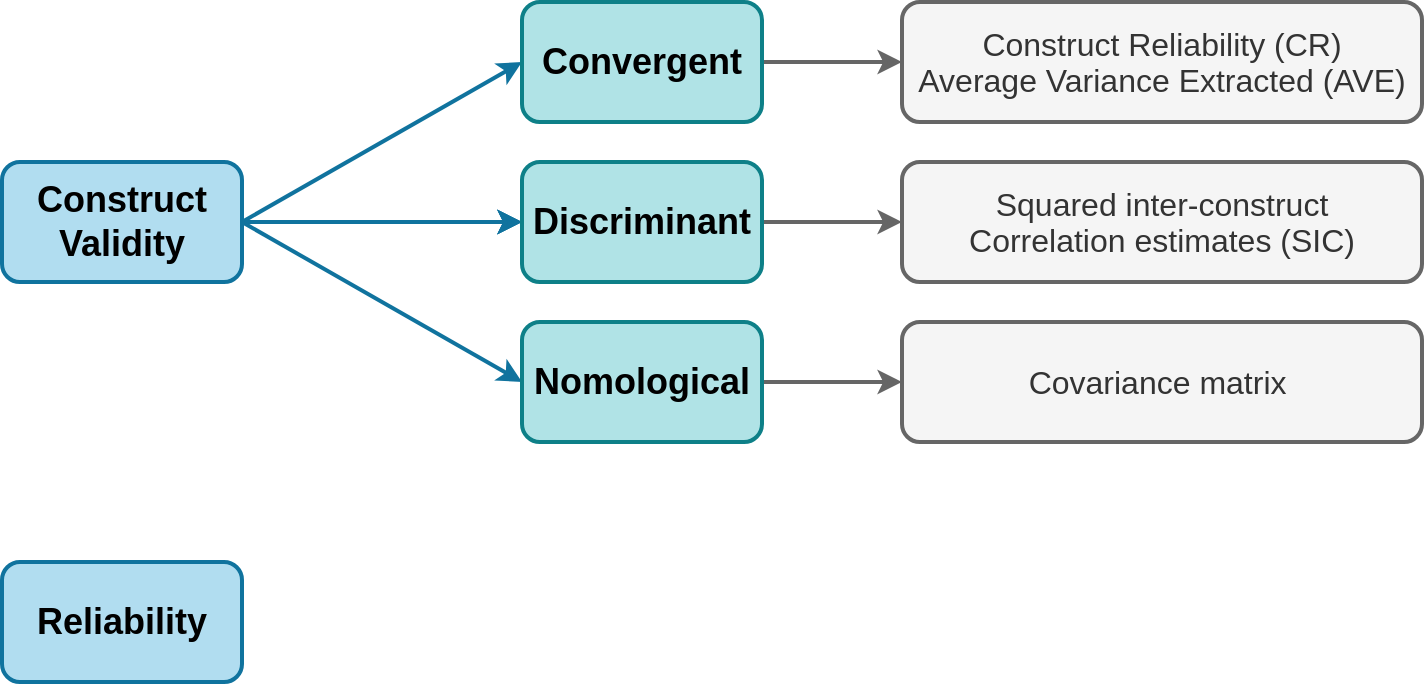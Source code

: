 <mxfile version="24.7.16" pages="2">
  <diagram name="Page-1" id="w3nEUvxMJf7GmxIXHxUg">
    <mxGraphModel dx="2074" dy="1120" grid="1" gridSize="10" guides="1" tooltips="1" connect="1" arrows="1" fold="1" page="1" pageScale="1" pageWidth="827" pageHeight="1169" math="0" shadow="0">
      <root>
        <mxCell id="0" />
        <mxCell id="1" parent="0" />
        <mxCell id="nGJrXAePtixMJo7Ur1Bc-3" value="" style="rounded=0;orthogonalLoop=1;jettySize=auto;html=1;exitX=1;exitY=0.5;exitDx=0;exitDy=0;entryX=0;entryY=0.5;entryDx=0;entryDy=0;fontFamily=Helvetica;fontStyle=1;fontSize=18;fillColor=#b1ddf0;strokeColor=#10739e;strokeWidth=2;" parent="1" source="nGJrXAePtixMJo7Ur1Bc-1" target="nGJrXAePtixMJo7Ur1Bc-2" edge="1">
          <mxGeometry relative="1" as="geometry" />
        </mxCell>
        <mxCell id="nGJrXAePtixMJo7Ur1Bc-5" value="" style="edgeStyle=orthogonalEdgeStyle;rounded=0;orthogonalLoop=1;jettySize=auto;html=1;fontFamily=Helvetica;fontStyle=1;fontSize=18;fillColor=#b1ddf0;strokeColor=#10739e;strokeWidth=2;" parent="1" source="nGJrXAePtixMJo7Ur1Bc-1" target="nGJrXAePtixMJo7Ur1Bc-4" edge="1">
          <mxGeometry relative="1" as="geometry" />
        </mxCell>
        <mxCell id="nGJrXAePtixMJo7Ur1Bc-6" value="" style="edgeStyle=orthogonalEdgeStyle;rounded=0;orthogonalLoop=1;jettySize=auto;html=1;fontFamily=Helvetica;fontStyle=1;fontSize=18;fillColor=#b1ddf0;strokeColor=#10739e;strokeWidth=2;" parent="1" source="nGJrXAePtixMJo7Ur1Bc-1" target="nGJrXAePtixMJo7Ur1Bc-4" edge="1">
          <mxGeometry relative="1" as="geometry" />
        </mxCell>
        <mxCell id="nGJrXAePtixMJo7Ur1Bc-8" value="" style="edgeStyle=orthogonalEdgeStyle;rounded=0;orthogonalLoop=1;jettySize=auto;html=1;fontFamily=Helvetica;fontStyle=1;fontSize=18;fillColor=#b1ddf0;strokeColor=#10739e;strokeWidth=2;" parent="1" source="nGJrXAePtixMJo7Ur1Bc-1" target="nGJrXAePtixMJo7Ur1Bc-4" edge="1">
          <mxGeometry relative="1" as="geometry" />
        </mxCell>
        <mxCell id="nGJrXAePtixMJo7Ur1Bc-10" value="" style="rounded=0;orthogonalLoop=1;jettySize=auto;html=1;exitX=1;exitY=0.5;exitDx=0;exitDy=0;entryX=0;entryY=0.5;entryDx=0;entryDy=0;fontFamily=Helvetica;fontStyle=1;fontSize=18;fillColor=#b1ddf0;strokeColor=#10739e;strokeWidth=2;" parent="1" source="nGJrXAePtixMJo7Ur1Bc-1" target="nGJrXAePtixMJo7Ur1Bc-9" edge="1">
          <mxGeometry relative="1" as="geometry" />
        </mxCell>
        <mxCell id="nGJrXAePtixMJo7Ur1Bc-1" value="Construct&lt;br style=&quot;font-size: 18px;&quot;&gt;Validity" style="rounded=1;whiteSpace=wrap;html=1;fontFamily=Helvetica;fontStyle=1;fontSize=18;fillColor=#b1ddf0;strokeColor=#10739e;strokeWidth=2;" parent="1" vertex="1">
          <mxGeometry x="60" y="160" width="120" height="60" as="geometry" />
        </mxCell>
        <mxCell id="nGJrXAePtixMJo7Ur1Bc-15" value="" style="edgeStyle=orthogonalEdgeStyle;rounded=0;orthogonalLoop=1;jettySize=auto;html=1;fillColor=#f5f5f5;strokeColor=#666666;strokeWidth=2;fontFamily=Helvetica;" parent="1" source="nGJrXAePtixMJo7Ur1Bc-2" target="nGJrXAePtixMJo7Ur1Bc-14" edge="1">
          <mxGeometry relative="1" as="geometry" />
        </mxCell>
        <mxCell id="nGJrXAePtixMJo7Ur1Bc-2" value="Convergent" style="whiteSpace=wrap;html=1;rounded=1;fontFamily=Helvetica;fontStyle=1;fontSize=18;fillColor=#b0e3e6;strokeColor=#0e8088;strokeWidth=2;" parent="1" vertex="1">
          <mxGeometry x="320" y="80" width="120" height="60" as="geometry" />
        </mxCell>
        <mxCell id="nGJrXAePtixMJo7Ur1Bc-17" value="" style="edgeStyle=orthogonalEdgeStyle;rounded=0;orthogonalLoop=1;jettySize=auto;html=1;fillColor=#f5f5f5;strokeColor=#666666;strokeWidth=2;fontFamily=Helvetica;" parent="1" source="nGJrXAePtixMJo7Ur1Bc-4" target="nGJrXAePtixMJo7Ur1Bc-16" edge="1">
          <mxGeometry relative="1" as="geometry" />
        </mxCell>
        <mxCell id="nGJrXAePtixMJo7Ur1Bc-4" value="&lt;p style=&quot;margin: 0px; font-variant-numeric: normal; font-variant-east-asian: normal; font-variant-alternates: normal; font-size-adjust: none; font-kerning: auto; font-optical-sizing: auto; font-feature-settings: normal; font-variation-settings: normal; font-variant-position: normal; font-stretch: normal; font-size: 18px; line-height: normal; text-align: start;&quot; class=&quot;p1&quot;&gt;&lt;span style=&quot;font-size: 18px;&quot;&gt;Discriminant&lt;/span&gt;&lt;/p&gt;" style="whiteSpace=wrap;html=1;rounded=1;fontFamily=Helvetica;fontStyle=1;fontSize=18;fillColor=#b0e3e6;strokeColor=#0e8088;strokeWidth=2;" parent="1" vertex="1">
          <mxGeometry x="320" y="160" width="120" height="60" as="geometry" />
        </mxCell>
        <mxCell id="nGJrXAePtixMJo7Ur1Bc-19" value="" style="edgeStyle=orthogonalEdgeStyle;rounded=0;orthogonalLoop=1;jettySize=auto;html=1;fillColor=#f5f5f5;strokeColor=#666666;strokeWidth=2;fontFamily=Helvetica;" parent="1" source="nGJrXAePtixMJo7Ur1Bc-9" target="nGJrXAePtixMJo7Ur1Bc-18" edge="1">
          <mxGeometry relative="1" as="geometry" />
        </mxCell>
        <mxCell id="nGJrXAePtixMJo7Ur1Bc-9" value="&lt;p style=&quot;margin: 0px; font-variant-numeric: normal; font-variant-east-asian: normal; font-variant-alternates: normal; font-size-adjust: none; font-kerning: auto; font-optical-sizing: auto; font-feature-settings: normal; font-variation-settings: normal; font-variant-position: normal; font-stretch: normal; font-size: 18px; line-height: normal; text-align: start;&quot; class=&quot;p1&quot;&gt;&lt;span style=&quot;font-size: 18px;&quot;&gt;Nomological&lt;/span&gt;&lt;/p&gt;" style="whiteSpace=wrap;html=1;rounded=1;fontFamily=Helvetica;fontStyle=1;fontSize=18;fillColor=#b0e3e6;strokeColor=#0e8088;strokeWidth=2;" parent="1" vertex="1">
          <mxGeometry x="320" y="240" width="120" height="60" as="geometry" />
        </mxCell>
        <mxCell id="nGJrXAePtixMJo7Ur1Bc-13" value="Reliability" style="rounded=1;whiteSpace=wrap;html=1;fontFamily=Helvetica;fontStyle=1;fontSize=18;fillColor=#b1ddf0;strokeColor=#10739e;strokeWidth=2;" parent="1" vertex="1">
          <mxGeometry x="60" y="360" width="120" height="60" as="geometry" />
        </mxCell>
        <mxCell id="nGJrXAePtixMJo7Ur1Bc-14" value="&lt;p class=&quot;p1&quot; style=&quot;margin: 0px; font-variant-numeric: normal; font-variant-east-asian: normal; font-variant-alternates: normal; font-size-adjust: none; font-kerning: auto; font-optical-sizing: auto; font-feature-settings: normal; font-variation-settings: normal; font-variant-position: normal; font-stretch: normal; font-size: 16px; line-height: normal;&quot;&gt;&lt;span style=&quot;font-size: 16px;&quot;&gt;Construct Reliability (CR)&lt;br style=&quot;font-size: 16px;&quot;&gt;&lt;/span&gt;&lt;/p&gt;&lt;p class=&quot;p1&quot; style=&quot;margin: 0px; font-variant-numeric: normal; font-variant-east-asian: normal; font-variant-alternates: normal; font-size-adjust: none; font-kerning: auto; font-optical-sizing: auto; font-feature-settings: normal; font-variation-settings: normal; font-variant-position: normal; font-stretch: normal; font-size: 16px; line-height: normal;&quot;&gt;&lt;span style=&quot;font-size: 16px;&quot;&gt;Average Variance&amp;nbsp;&lt;/span&gt;&lt;span style=&quot;background-color: initial; font-size: 16px;&quot;&gt;Extracted (AVE)&lt;/span&gt;&lt;/p&gt;" style="whiteSpace=wrap;html=1;fontSize=16;fontFamily=Helvetica;fillColor=#f5f5f5;strokeColor=#666666;rounded=1;fontStyle=0;strokeWidth=2;align=center;fontColor=#333333;" parent="1" vertex="1">
          <mxGeometry x="510" y="80" width="260" height="60" as="geometry" />
        </mxCell>
        <mxCell id="nGJrXAePtixMJo7Ur1Bc-16" value="&lt;p style=&quot;margin: 0px; font-variant-numeric: normal; font-variant-east-asian: normal; font-variant-alternates: normal; font-size-adjust: none; font-kerning: auto; font-optical-sizing: auto; font-feature-settings: normal; font-variation-settings: normal; font-variant-position: normal; font-weight: 400; font-stretch: normal; font-size: 16px; line-height: normal;&quot; class=&quot;p1&quot;&gt;&lt;span style=&quot;font-size: 16px;&quot;&gt;Squared inter-construct Correlation&amp;nbsp;&lt;/span&gt;&lt;span style=&quot;background-color: initial; font-size: 16px;&quot;&gt;estimates (SIC)&lt;/span&gt;&lt;/p&gt;" style="whiteSpace=wrap;html=1;fontSize=16;fontFamily=Helvetica;fillColor=#f5f5f5;strokeColor=#666666;rounded=1;fontStyle=1;strokeWidth=2;align=center;fontColor=#333333;" parent="1" vertex="1">
          <mxGeometry x="510" y="160" width="260" height="60" as="geometry" />
        </mxCell>
        <mxCell id="nGJrXAePtixMJo7Ur1Bc-18" value="&lt;p style=&quot;margin: 0px; font-variant-numeric: normal; font-variant-east-asian: normal; font-variant-alternates: normal; font-size-adjust: none; font-kerning: auto; font-optical-sizing: auto; font-feature-settings: normal; font-variation-settings: normal; font-variant-position: normal; font-weight: 400; font-stretch: normal; font-size: 16px; line-height: normal;&quot; class=&quot;p1&quot;&gt;&lt;span style=&quot;font-size: 16px;&quot;&gt;Covariance matrix&amp;nbsp;&lt;/span&gt;&lt;/p&gt;" style="whiteSpace=wrap;html=1;fontSize=16;fontFamily=Helvetica;fillColor=#f5f5f5;strokeColor=#666666;rounded=1;fontStyle=1;strokeWidth=2;align=center;fontColor=#333333;" parent="1" vertex="1">
          <mxGeometry x="510" y="240" width="260" height="60" as="geometry" />
        </mxCell>
      </root>
    </mxGraphModel>
  </diagram>
  <diagram id="W9eQB2Hu34Jo9rBZ6WpV" name="Page-2">
    <mxGraphModel dx="2901" dy="1120" grid="1" gridSize="10" guides="1" tooltips="1" connect="1" arrows="1" fold="1" page="1" pageScale="1" pageWidth="827" pageHeight="1169" math="0" shadow="0">
      <root>
        <mxCell id="0" />
        <mxCell id="1" parent="0" />
        <mxCell id="LdfGX_S3GA8jF4STTDH1-3" value="" style="edgeStyle=orthogonalEdgeStyle;rounded=0;orthogonalLoop=1;jettySize=auto;html=1;strokeWidth=2;" edge="1" parent="1" source="LdfGX_S3GA8jF4STTDH1-1" target="LdfGX_S3GA8jF4STTDH1-2">
          <mxGeometry relative="1" as="geometry" />
        </mxCell>
        <mxCell id="LdfGX_S3GA8jF4STTDH1-1" value="&lt;p style=&quot;margin: 0px; font-variant-numeric: normal; font-variant-east-asian: normal; font-variant-alternates: normal; font-size-adjust: none; font-kerning: auto; font-optical-sizing: auto; font-feature-settings: normal; font-variation-settings: normal; font-variant-position: normal; font-stretch: normal; font-size: 16px; line-height: normal; color: rgb(14, 14, 14);&quot; class=&quot;p1&quot;&gt;&lt;span style=&quot;color: rgb(0, 0, 0); font-size: 19px;&quot;&gt;Number of item&lt;/span&gt;&lt;br&gt;50&lt;/p&gt;" style="rounded=1;whiteSpace=wrap;html=1;fontFamily=Helvetica;fontStyle=1;fontSize=18;fillColor=#b1ddf0;strokeColor=#10739e;strokeWidth=2;align=center;" vertex="1" parent="1">
          <mxGeometry x="-450" y="390" width="230" height="60" as="geometry" />
        </mxCell>
        <mxCell id="LdfGX_S3GA8jF4STTDH1-6" value="" style="edgeStyle=orthogonalEdgeStyle;rounded=0;orthogonalLoop=1;jettySize=auto;html=1;strokeWidth=2;" edge="1" parent="1" source="LdfGX_S3GA8jF4STTDH1-2" target="LdfGX_S3GA8jF4STTDH1-5">
          <mxGeometry relative="1" as="geometry" />
        </mxCell>
        <mxCell id="LdfGX_S3GA8jF4STTDH1-2" value="&lt;p style=&quot;margin: 0px; font-variant-numeric: normal; font-variant-east-asian: normal; font-variant-alternates: normal; font-size-adjust: none; font-kerning: auto; font-optical-sizing: auto; font-feature-settings: normal; font-variation-settings: normal; font-variant-position: normal; font-weight: 400; font-stretch: normal; font-size: 16px; line-height: normal; color: rgb(14, 14, 14);&quot; class=&quot;p1&quot;&gt;&lt;span style=&quot;color: rgb(0, 0, 0); font-size: 19px; font-weight: 700;&quot;&gt;Number of item&lt;/span&gt;&lt;b&gt;&lt;br&gt;40&lt;/b&gt;&lt;/p&gt;" style="rounded=1;whiteSpace=wrap;html=1;fontFamily=Helvetica;fontStyle=1;fontSize=18;fillColor=#b1ddf0;strokeColor=#10739e;strokeWidth=2;align=center;" vertex="1" parent="1">
          <mxGeometry x="-450" y="525" width="230" height="60" as="geometry" />
        </mxCell>
        <mxCell id="LdfGX_S3GA8jF4STTDH1-4" value="Review by&amp;nbsp;&lt;span style=&quot;font-size: 19px; background-color: initial;&quot;&gt;experts (10)&lt;/span&gt;" style="text;html=1;align=left;verticalAlign=middle;whiteSpace=wrap;rounded=0;fontSize=19;fontStyle=1;strokeWidth=2;" vertex="1" parent="1">
          <mxGeometry x="-320" y="470" width="220" height="30" as="geometry" />
        </mxCell>
        <mxCell id="LdfGX_S3GA8jF4STTDH1-5" value="&lt;p style=&quot;margin: 0px; font-variant-numeric: normal; font-variant-east-asian: normal; font-variant-alternates: normal; font-size-adjust: none; font-kerning: auto; font-optical-sizing: auto; font-feature-settings: normal; font-variation-settings: normal; font-variant-position: normal; font-weight: 400; font-stretch: normal; font-size: 16px; line-height: normal; color: rgb(14, 14, 14);&quot; class=&quot;p1&quot;&gt;&lt;span style=&quot;color: rgb(0, 0, 0); font-size: 19px; font-weight: 700;&quot;&gt;Number of item&lt;/span&gt;&lt;b&gt;&lt;br&gt;31&lt;/b&gt;&lt;/p&gt;" style="rounded=1;whiteSpace=wrap;html=1;fontFamily=Helvetica;fontStyle=1;fontSize=18;fillColor=#b1ddf0;strokeColor=#10739e;strokeWidth=2;align=center;" vertex="1" parent="1">
          <mxGeometry x="-450" y="690" width="230" height="60" as="geometry" />
        </mxCell>
        <mxCell id="LdfGX_S3GA8jF4STTDH1-7" value="Cross loaded (7) &lt;br&gt;or not loaded (2)&lt;br&gt;in the PCA analysis&amp;nbsp;" style="text;html=1;align=left;verticalAlign=middle;whiteSpace=wrap;rounded=0;fontSize=19;fontStyle=1;strokeWidth=2;" vertex="1" parent="1">
          <mxGeometry x="-320" y="585" width="200" height="100" as="geometry" />
        </mxCell>
      </root>
    </mxGraphModel>
  </diagram>
</mxfile>
